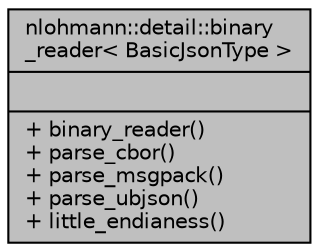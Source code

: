 digraph "nlohmann::detail::binary_reader&lt; BasicJsonType &gt;"
{
 // INTERACTIVE_SVG=YES
  bgcolor="transparent";
  edge [fontname="Helvetica",fontsize="10",labelfontname="Helvetica",labelfontsize="10"];
  node [fontname="Helvetica",fontsize="10",shape=record];
  Node1 [label="{nlohmann::detail::binary\l_reader\< BasicJsonType \>\n||+ binary_reader()\l+ parse_cbor()\l+ parse_msgpack()\l+ parse_ubjson()\l+ little_endianess()\l}",height=0.2,width=0.4,color="black", fillcolor="grey75", style="filled" fontcolor="black"];
}
